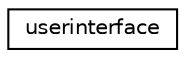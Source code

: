 digraph "Graphical Class Hierarchy"
{
  edge [fontname="Helvetica",fontsize="10",labelfontname="Helvetica",labelfontsize="10"];
  node [fontname="Helvetica",fontsize="10",shape=record];
  rankdir="LR";
  Node1 [label="userinterface",height=0.2,width=0.4,color="black", fillcolor="white", style="filled",URL="$classuserinterface.html",tooltip="The UserInterface is a command line menu driven class that makes use of the SearchEngine. It allows the user to enter into two modes, Maintainence and Query, allows the user many options including adding a new pdf to the inverted index, clearing the index, searching the PDF, outputting total pages, outputting total words indexed, outputting the top fifty words, outputting the corpus paths, storing and clearing the search history, storing and clearing bookmarks and outputting the raw text from a selected pdf. "];
}
